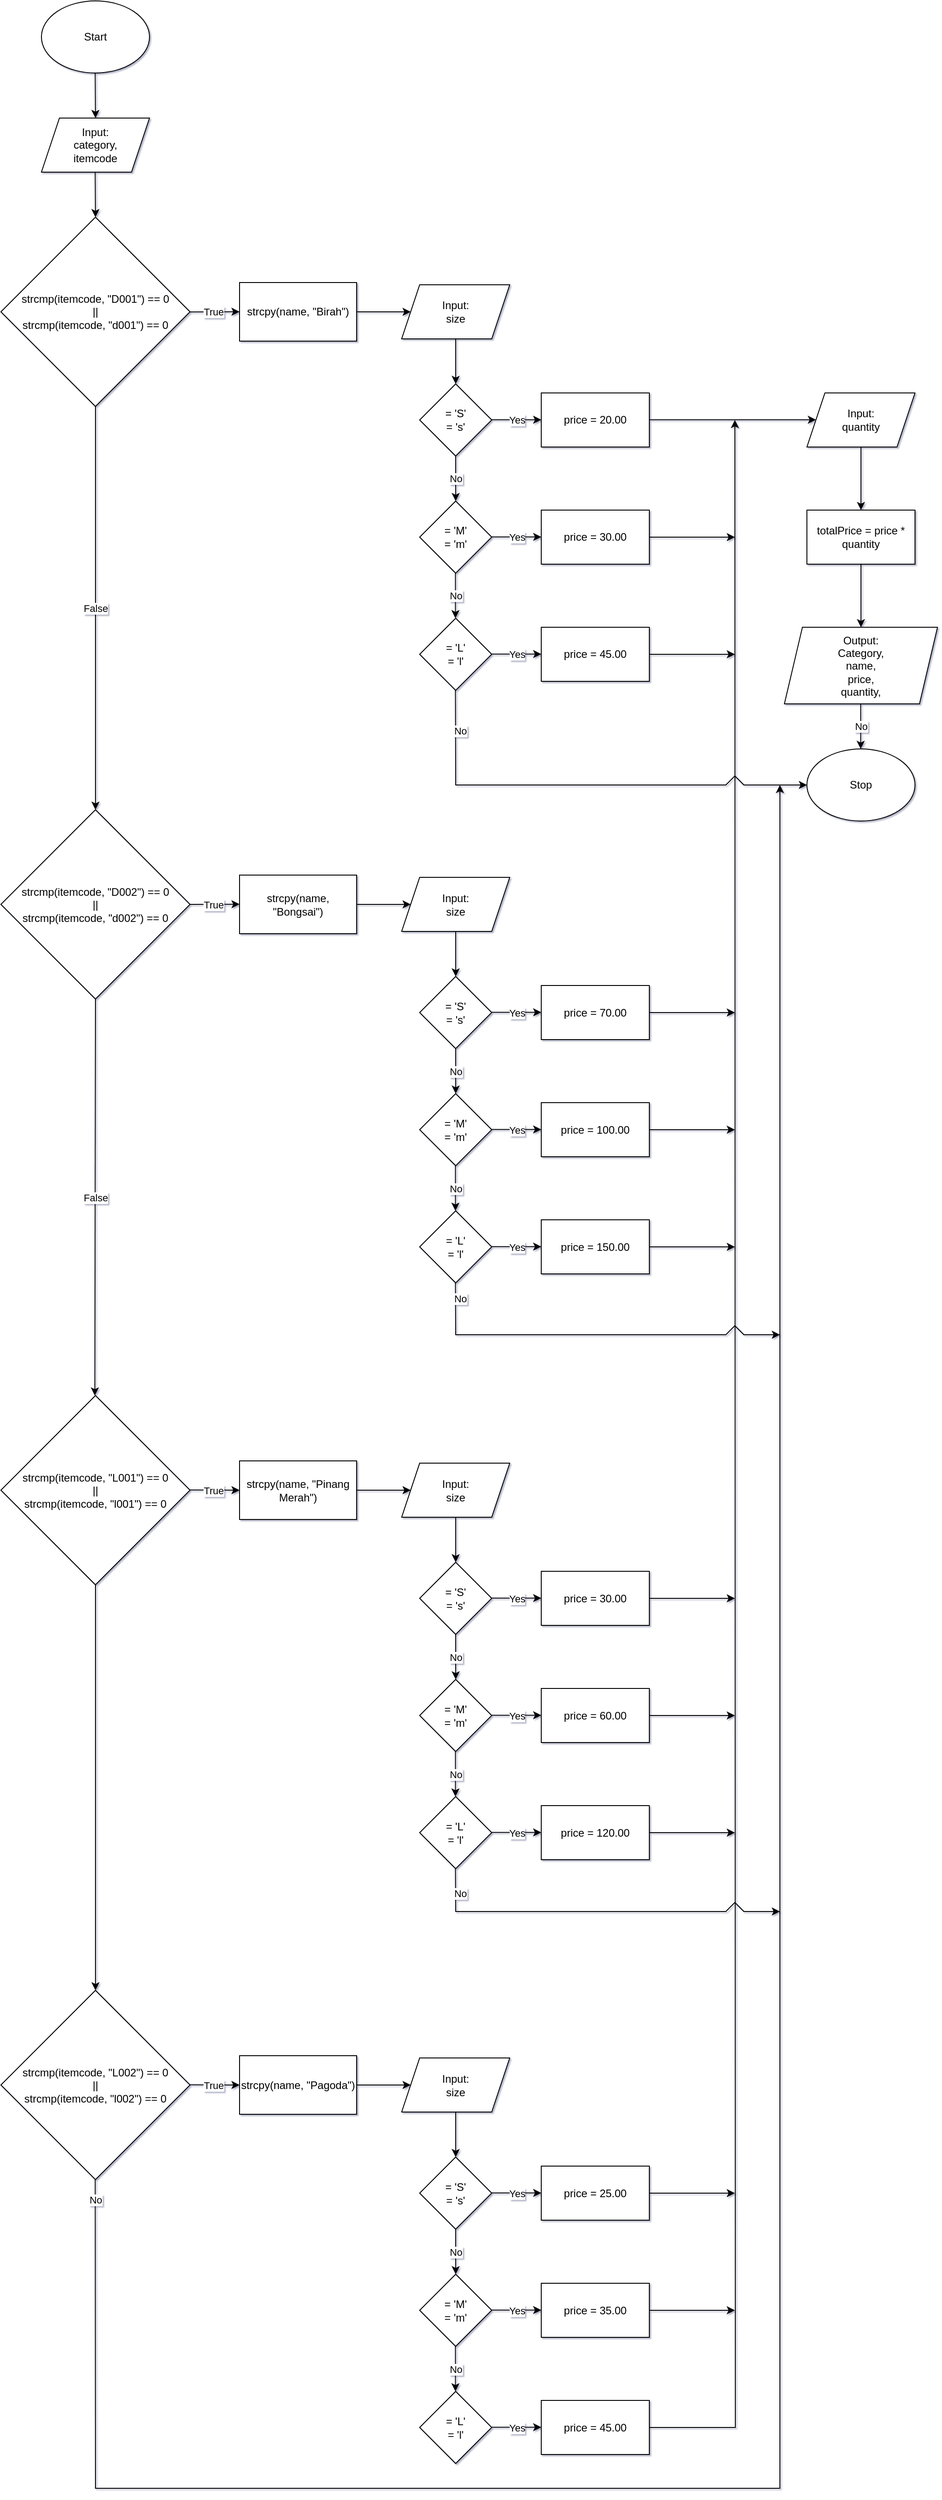 <mxfile>
    <diagram name="Page-1" id="pnZMuoQ3qie84VaM3zIb">
        <mxGraphModel dx="3310" dy="2037" grid="1" gridSize="10" guides="1" tooltips="1" connect="1" arrows="1" fold="1" page="0" pageScale="1" pageWidth="827" pageHeight="1169" background="none" math="0" shadow="1">
            <root>
                <mxCell id="0"/>
                <mxCell id="1" parent="0"/>
                <mxCell id="SLDY_ypwkMlnsD9V49da-1" value="Start" style="ellipse;whiteSpace=wrap;html=1;" parent="1" vertex="1">
                    <mxGeometry x="460" y="40" width="120" height="80" as="geometry"/>
                </mxCell>
                <mxCell id="SLDY_ypwkMlnsD9V49da-2" value="" style="endArrow=classic;html=1;rounded=0;jumpSize=6;" parent="1" edge="1">
                    <mxGeometry width="50" height="50" relative="1" as="geometry">
                        <mxPoint x="519.67" y="120" as="sourcePoint"/>
                        <mxPoint x="520" y="170" as="targetPoint"/>
                    </mxGeometry>
                </mxCell>
                <mxCell id="SLDY_ypwkMlnsD9V49da-16" value="strcmp(itemcode, &quot;D001&quot;) == 0&lt;br&gt;||&lt;br&gt;strcmp(itemcode, &quot;d001&quot;) == 0" style="rhombus;whiteSpace=wrap;html=1;" parent="1" vertex="1">
                    <mxGeometry x="415" y="280" width="210" height="210" as="geometry"/>
                </mxCell>
                <mxCell id="SLDY_ypwkMlnsD9V49da-80" value="" style="edgeStyle=orthogonalEdgeStyle;rounded=0;orthogonalLoop=1;jettySize=auto;html=1;" parent="1" source="SLDY_ypwkMlnsD9V49da-25" target="SLDY_ypwkMlnsD9V49da-75" edge="1">
                    <mxGeometry relative="1" as="geometry"/>
                </mxCell>
                <mxCell id="SLDY_ypwkMlnsD9V49da-25" value="strcpy(name, &quot;Birah&quot;)" style="whiteSpace=wrap;html=1;" parent="1" vertex="1">
                    <mxGeometry x="680" y="352.5" width="130" height="65" as="geometry"/>
                </mxCell>
                <mxCell id="SLDY_ypwkMlnsD9V49da-30" value="Input:&lt;br&gt;category,&lt;br&gt;itemcode" style="shape=parallelogram;perimeter=parallelogramPerimeter;whiteSpace=wrap;html=1;fixedSize=1;" parent="1" vertex="1">
                    <mxGeometry x="460" y="170" width="120" height="60" as="geometry"/>
                </mxCell>
                <mxCell id="SLDY_ypwkMlnsD9V49da-31" value="" style="endArrow=classic;html=1;rounded=0;jumpSize=6;" parent="1" edge="1">
                    <mxGeometry width="50" height="50" relative="1" as="geometry">
                        <mxPoint x="519.66" y="230" as="sourcePoint"/>
                        <mxPoint x="519.99" y="280" as="targetPoint"/>
                    </mxGeometry>
                </mxCell>
                <mxCell id="SLDY_ypwkMlnsD9V49da-33" value="= &#39;S&#39;&lt;br&gt;&lt;div&gt;= &#39;s&#39;&lt;/div&gt;" style="rhombus;whiteSpace=wrap;html=1;" parent="1" vertex="1">
                    <mxGeometry x="880" y="465" width="80" height="80" as="geometry"/>
                </mxCell>
                <mxCell id="SLDY_ypwkMlnsD9V49da-36" value="= &#39;M&#39;&lt;br&gt;&lt;div&gt;= &#39;m&#39;&lt;/div&gt;" style="rhombus;whiteSpace=wrap;html=1;" parent="1" vertex="1">
                    <mxGeometry x="880" y="595" width="80" height="80" as="geometry"/>
                </mxCell>
                <mxCell id="SLDY_ypwkMlnsD9V49da-39" value="= &#39;L&#39;&lt;br&gt;&lt;div&gt;= &#39;l&#39;&lt;/div&gt;" style="rhombus;whiteSpace=wrap;html=1;" parent="1" vertex="1">
                    <mxGeometry x="880" y="725" width="80" height="80" as="geometry"/>
                </mxCell>
                <mxCell id="SLDY_ypwkMlnsD9V49da-44" value="price = 20.00" style="rounded=0;whiteSpace=wrap;html=1;" parent="1" vertex="1">
                    <mxGeometry x="1015" y="475" width="120" height="60" as="geometry"/>
                </mxCell>
                <mxCell id="SLDY_ypwkMlnsD9V49da-189" value="" style="edgeStyle=orthogonalEdgeStyle;rounded=0;orthogonalLoop=1;jettySize=auto;html=1;" parent="1" source="SLDY_ypwkMlnsD9V49da-46" edge="1">
                    <mxGeometry relative="1" as="geometry">
                        <mxPoint x="1230" y="635" as="targetPoint"/>
                    </mxGeometry>
                </mxCell>
                <mxCell id="SLDY_ypwkMlnsD9V49da-46" value="price = 30.00" style="rounded=0;whiteSpace=wrap;html=1;" parent="1" vertex="1">
                    <mxGeometry x="1015" y="605" width="120" height="60" as="geometry"/>
                </mxCell>
                <mxCell id="SLDY_ypwkMlnsD9V49da-191" value="" style="edgeStyle=orthogonalEdgeStyle;rounded=0;orthogonalLoop=1;jettySize=auto;html=1;" parent="1" source="SLDY_ypwkMlnsD9V49da-48" edge="1">
                    <mxGeometry relative="1" as="geometry">
                        <mxPoint x="1230" y="765" as="targetPoint"/>
                    </mxGeometry>
                </mxCell>
                <mxCell id="SLDY_ypwkMlnsD9V49da-48" value="price = 45.00" style="rounded=0;whiteSpace=wrap;html=1;" parent="1" vertex="1">
                    <mxGeometry x="1015" y="735" width="120" height="60" as="geometry"/>
                </mxCell>
                <mxCell id="SLDY_ypwkMlnsD9V49da-49" value="" style="endArrow=classic;html=1;rounded=0;" parent="1" edge="1">
                    <mxGeometry relative="1" as="geometry">
                        <mxPoint x="960" y="504.79" as="sourcePoint"/>
                        <mxPoint x="1015" y="504.79" as="targetPoint"/>
                    </mxGeometry>
                </mxCell>
                <mxCell id="SLDY_ypwkMlnsD9V49da-50" value="&lt;div&gt;Yes&lt;/div&gt;" style="edgeLabel;resizable=0;html=1;;align=center;verticalAlign=middle;" parent="SLDY_ypwkMlnsD9V49da-49" connectable="0" vertex="1">
                    <mxGeometry relative="1" as="geometry"/>
                </mxCell>
                <mxCell id="SLDY_ypwkMlnsD9V49da-53" value="" style="endArrow=classic;html=1;rounded=0;" parent="1" edge="1">
                    <mxGeometry relative="1" as="geometry">
                        <mxPoint x="960" y="634.79" as="sourcePoint"/>
                        <mxPoint x="1015" y="634.79" as="targetPoint"/>
                    </mxGeometry>
                </mxCell>
                <mxCell id="SLDY_ypwkMlnsD9V49da-54" value="&lt;div&gt;Yes&lt;/div&gt;" style="edgeLabel;resizable=0;html=1;;align=center;verticalAlign=middle;" parent="SLDY_ypwkMlnsD9V49da-53" connectable="0" vertex="1">
                    <mxGeometry relative="1" as="geometry"/>
                </mxCell>
                <mxCell id="SLDY_ypwkMlnsD9V49da-57" value="" style="endArrow=classic;html=1;rounded=0;" parent="1" edge="1">
                    <mxGeometry relative="1" as="geometry">
                        <mxPoint x="960" y="764.76" as="sourcePoint"/>
                        <mxPoint x="1015" y="764.76" as="targetPoint"/>
                    </mxGeometry>
                </mxCell>
                <mxCell id="SLDY_ypwkMlnsD9V49da-58" value="&lt;div&gt;Yes&lt;/div&gt;" style="edgeLabel;resizable=0;html=1;;align=center;verticalAlign=middle;" parent="SLDY_ypwkMlnsD9V49da-57" connectable="0" vertex="1">
                    <mxGeometry relative="1" as="geometry"/>
                </mxCell>
                <mxCell id="SLDY_ypwkMlnsD9V49da-62" value="" style="endArrow=classic;html=1;rounded=0;exitX=0.5;exitY=1;exitDx=0;exitDy=0;entryX=0.5;entryY=0;entryDx=0;entryDy=0;" parent="1" source="SLDY_ypwkMlnsD9V49da-33" target="SLDY_ypwkMlnsD9V49da-36" edge="1">
                    <mxGeometry relative="1" as="geometry">
                        <mxPoint x="909" y="555" as="sourcePoint"/>
                        <mxPoint x="1009" y="555" as="targetPoint"/>
                    </mxGeometry>
                </mxCell>
                <mxCell id="SLDY_ypwkMlnsD9V49da-63" value="No" style="edgeLabel;resizable=0;html=1;;align=center;verticalAlign=middle;" parent="SLDY_ypwkMlnsD9V49da-62" connectable="0" vertex="1">
                    <mxGeometry relative="1" as="geometry"/>
                </mxCell>
                <mxCell id="SLDY_ypwkMlnsD9V49da-68" value="" style="endArrow=classic;html=1;rounded=0;exitX=0.5;exitY=1;exitDx=0;exitDy=0;entryX=0.5;entryY=0;entryDx=0;entryDy=0;" parent="1" edge="1">
                    <mxGeometry relative="1" as="geometry">
                        <mxPoint x="919.71" y="675" as="sourcePoint"/>
                        <mxPoint x="919.71" y="725" as="targetPoint"/>
                    </mxGeometry>
                </mxCell>
                <mxCell id="SLDY_ypwkMlnsD9V49da-69" value="No" style="edgeLabel;resizable=0;html=1;;align=center;verticalAlign=middle;" parent="SLDY_ypwkMlnsD9V49da-68" connectable="0" vertex="1">
                    <mxGeometry relative="1" as="geometry"/>
                </mxCell>
                <mxCell id="SLDY_ypwkMlnsD9V49da-72" value="" style="endArrow=classic;html=1;rounded=0;exitX=0.5;exitY=1;exitDx=0;exitDy=0;entryX=0;entryY=0.5;entryDx=0;entryDy=0;" parent="1" target="SLDY_ypwkMlnsD9V49da-223" edge="1">
                    <mxGeometry relative="1" as="geometry">
                        <mxPoint x="919.71" y="805" as="sourcePoint"/>
                        <mxPoint x="919.71" y="855" as="targetPoint"/>
                        <Array as="points">
                            <mxPoint x="920" y="910"/>
                            <mxPoint x="1220" y="910"/>
                            <mxPoint x="1230" y="900"/>
                            <mxPoint x="1240" y="910"/>
                        </Array>
                    </mxGeometry>
                </mxCell>
                <mxCell id="SLDY_ypwkMlnsD9V49da-73" value="No" style="edgeLabel;resizable=0;html=1;;align=center;verticalAlign=middle;" parent="SLDY_ypwkMlnsD9V49da-72" connectable="0" vertex="1">
                    <mxGeometry relative="1" as="geometry">
                        <mxPoint x="-142" y="-60" as="offset"/>
                    </mxGeometry>
                </mxCell>
                <mxCell id="SLDY_ypwkMlnsD9V49da-81" value="" style="edgeStyle=orthogonalEdgeStyle;rounded=0;orthogonalLoop=1;jettySize=auto;html=1;" parent="1" source="SLDY_ypwkMlnsD9V49da-75" target="SLDY_ypwkMlnsD9V49da-33" edge="1">
                    <mxGeometry relative="1" as="geometry"/>
                </mxCell>
                <mxCell id="SLDY_ypwkMlnsD9V49da-75" value="Input:&lt;br&gt;size" style="shape=parallelogram;perimeter=parallelogramPerimeter;whiteSpace=wrap;html=1;fixedSize=1;" parent="1" vertex="1">
                    <mxGeometry x="860" y="355" width="120" height="60" as="geometry"/>
                </mxCell>
                <mxCell id="SLDY_ypwkMlnsD9V49da-76" value="strcmp(itemcode, &quot;D002&quot;) == 0&lt;br&gt;||&lt;br&gt;strcmp(itemcode, &quot;d002&quot;) == 0" style="rhombus;whiteSpace=wrap;html=1;" parent="1" vertex="1">
                    <mxGeometry x="415" y="937.5" width="210" height="210" as="geometry"/>
                </mxCell>
                <mxCell id="SLDY_ypwkMlnsD9V49da-83" value="" style="edgeStyle=orthogonalEdgeStyle;rounded=0;orthogonalLoop=1;jettySize=auto;html=1;" parent="1" source="SLDY_ypwkMlnsD9V49da-84" target="SLDY_ypwkMlnsD9V49da-105" edge="1">
                    <mxGeometry relative="1" as="geometry"/>
                </mxCell>
                <mxCell id="SLDY_ypwkMlnsD9V49da-84" value="strcpy(name, &quot;Bongsai&quot;)" style="whiteSpace=wrap;html=1;" parent="1" vertex="1">
                    <mxGeometry x="680" y="1010" width="130" height="65" as="geometry"/>
                </mxCell>
                <mxCell id="SLDY_ypwkMlnsD9V49da-85" value="= &#39;S&#39;&lt;br&gt;&lt;div&gt;= &#39;s&#39;&lt;/div&gt;" style="rhombus;whiteSpace=wrap;html=1;" parent="1" vertex="1">
                    <mxGeometry x="880" y="1122.5" width="80" height="80" as="geometry"/>
                </mxCell>
                <mxCell id="SLDY_ypwkMlnsD9V49da-86" value="= &#39;M&#39;&lt;br&gt;&lt;div&gt;= &#39;m&#39;&lt;/div&gt;" style="rhombus;whiteSpace=wrap;html=1;" parent="1" vertex="1">
                    <mxGeometry x="880" y="1252.5" width="80" height="80" as="geometry"/>
                </mxCell>
                <mxCell id="SLDY_ypwkMlnsD9V49da-87" value="= &#39;L&#39;&lt;br&gt;&lt;div&gt;= &#39;l&#39;&lt;/div&gt;" style="rhombus;whiteSpace=wrap;html=1;" parent="1" vertex="1">
                    <mxGeometry x="880" y="1382.5" width="80" height="80" as="geometry"/>
                </mxCell>
                <mxCell id="SLDY_ypwkMlnsD9V49da-210" value="" style="edgeStyle=orthogonalEdgeStyle;rounded=0;orthogonalLoop=1;jettySize=auto;html=1;" parent="1" source="SLDY_ypwkMlnsD9V49da-88" edge="1">
                    <mxGeometry relative="1" as="geometry">
                        <mxPoint x="1230" y="1162.5" as="targetPoint"/>
                    </mxGeometry>
                </mxCell>
                <mxCell id="SLDY_ypwkMlnsD9V49da-88" value="price = 70.00" style="rounded=0;whiteSpace=wrap;html=1;" parent="1" vertex="1">
                    <mxGeometry x="1015" y="1132.5" width="120" height="60" as="geometry"/>
                </mxCell>
                <mxCell id="SLDY_ypwkMlnsD9V49da-208" value="" style="edgeStyle=orthogonalEdgeStyle;rounded=0;orthogonalLoop=1;jettySize=auto;html=1;" parent="1" source="SLDY_ypwkMlnsD9V49da-89" edge="1">
                    <mxGeometry relative="1" as="geometry">
                        <mxPoint x="1230" y="1292.5" as="targetPoint"/>
                    </mxGeometry>
                </mxCell>
                <mxCell id="SLDY_ypwkMlnsD9V49da-89" value="price = 100.00" style="rounded=0;whiteSpace=wrap;html=1;" parent="1" vertex="1">
                    <mxGeometry x="1015" y="1262.5" width="120" height="60" as="geometry"/>
                </mxCell>
                <mxCell id="SLDY_ypwkMlnsD9V49da-206" value="" style="edgeStyle=orthogonalEdgeStyle;rounded=0;orthogonalLoop=1;jettySize=auto;html=1;" parent="1" source="SLDY_ypwkMlnsD9V49da-90" edge="1">
                    <mxGeometry relative="1" as="geometry">
                        <mxPoint x="1230" y="1422.5" as="targetPoint"/>
                    </mxGeometry>
                </mxCell>
                <mxCell id="SLDY_ypwkMlnsD9V49da-90" value="price = 150.00" style="rounded=0;whiteSpace=wrap;html=1;" parent="1" vertex="1">
                    <mxGeometry x="1015" y="1392.5" width="120" height="60" as="geometry"/>
                </mxCell>
                <mxCell id="SLDY_ypwkMlnsD9V49da-91" value="" style="endArrow=classic;html=1;rounded=0;" parent="1" edge="1">
                    <mxGeometry relative="1" as="geometry">
                        <mxPoint x="960" y="1162.29" as="sourcePoint"/>
                        <mxPoint x="1015" y="1162.29" as="targetPoint"/>
                    </mxGeometry>
                </mxCell>
                <mxCell id="SLDY_ypwkMlnsD9V49da-92" value="&lt;div&gt;Yes&lt;/div&gt;" style="edgeLabel;resizable=0;html=1;;align=center;verticalAlign=middle;" parent="SLDY_ypwkMlnsD9V49da-91" connectable="0" vertex="1">
                    <mxGeometry relative="1" as="geometry"/>
                </mxCell>
                <mxCell id="SLDY_ypwkMlnsD9V49da-93" value="" style="endArrow=classic;html=1;rounded=0;" parent="1" edge="1">
                    <mxGeometry relative="1" as="geometry">
                        <mxPoint x="960" y="1292.29" as="sourcePoint"/>
                        <mxPoint x="1015" y="1292.29" as="targetPoint"/>
                    </mxGeometry>
                </mxCell>
                <mxCell id="SLDY_ypwkMlnsD9V49da-94" value="&lt;div&gt;Yes&lt;/div&gt;" style="edgeLabel;resizable=0;html=1;;align=center;verticalAlign=middle;" parent="SLDY_ypwkMlnsD9V49da-93" connectable="0" vertex="1">
                    <mxGeometry relative="1" as="geometry"/>
                </mxCell>
                <mxCell id="SLDY_ypwkMlnsD9V49da-95" value="" style="endArrow=classic;html=1;rounded=0;" parent="1" edge="1">
                    <mxGeometry relative="1" as="geometry">
                        <mxPoint x="960" y="1422.26" as="sourcePoint"/>
                        <mxPoint x="1015" y="1422.26" as="targetPoint"/>
                    </mxGeometry>
                </mxCell>
                <mxCell id="SLDY_ypwkMlnsD9V49da-96" value="&lt;div&gt;Yes&lt;/div&gt;" style="edgeLabel;resizable=0;html=1;;align=center;verticalAlign=middle;" parent="SLDY_ypwkMlnsD9V49da-95" connectable="0" vertex="1">
                    <mxGeometry relative="1" as="geometry"/>
                </mxCell>
                <mxCell id="SLDY_ypwkMlnsD9V49da-97" value="" style="endArrow=classic;html=1;rounded=0;exitX=0.5;exitY=1;exitDx=0;exitDy=0;entryX=0.5;entryY=0;entryDx=0;entryDy=0;" parent="1" source="SLDY_ypwkMlnsD9V49da-85" target="SLDY_ypwkMlnsD9V49da-86" edge="1">
                    <mxGeometry relative="1" as="geometry">
                        <mxPoint x="909" y="1212.5" as="sourcePoint"/>
                        <mxPoint x="1009" y="1212.5" as="targetPoint"/>
                    </mxGeometry>
                </mxCell>
                <mxCell id="SLDY_ypwkMlnsD9V49da-98" value="No" style="edgeLabel;resizable=0;html=1;;align=center;verticalAlign=middle;" parent="SLDY_ypwkMlnsD9V49da-97" connectable="0" vertex="1">
                    <mxGeometry relative="1" as="geometry"/>
                </mxCell>
                <mxCell id="SLDY_ypwkMlnsD9V49da-99" value="" style="endArrow=classic;html=1;rounded=0;exitX=0.5;exitY=1;exitDx=0;exitDy=0;entryX=0.5;entryY=0;entryDx=0;entryDy=0;" parent="1" edge="1">
                    <mxGeometry relative="1" as="geometry">
                        <mxPoint x="919.71" y="1332.5" as="sourcePoint"/>
                        <mxPoint x="919.71" y="1382.5" as="targetPoint"/>
                    </mxGeometry>
                </mxCell>
                <mxCell id="SLDY_ypwkMlnsD9V49da-100" value="No" style="edgeLabel;resizable=0;html=1;;align=center;verticalAlign=middle;" parent="SLDY_ypwkMlnsD9V49da-99" connectable="0" vertex="1">
                    <mxGeometry relative="1" as="geometry"/>
                </mxCell>
                <mxCell id="SLDY_ypwkMlnsD9V49da-101" value="" style="endArrow=classic;html=1;rounded=0;exitX=0.5;exitY=1;exitDx=0;exitDy=0;" parent="1" edge="1">
                    <mxGeometry relative="1" as="geometry">
                        <mxPoint x="919.71" y="1462.5" as="sourcePoint"/>
                        <mxPoint x="1280" y="1520" as="targetPoint"/>
                        <Array as="points">
                            <mxPoint x="920" y="1520"/>
                            <mxPoint x="1220" y="1520"/>
                            <mxPoint x="1230" y="1510"/>
                            <mxPoint x="1240" y="1520"/>
                        </Array>
                    </mxGeometry>
                </mxCell>
                <mxCell id="SLDY_ypwkMlnsD9V49da-102" value="No" style="edgeLabel;resizable=0;html=1;;align=center;verticalAlign=middle;" parent="SLDY_ypwkMlnsD9V49da-101" connectable="0" vertex="1">
                    <mxGeometry relative="1" as="geometry">
                        <mxPoint x="-151" y="-40" as="offset"/>
                    </mxGeometry>
                </mxCell>
                <mxCell id="SLDY_ypwkMlnsD9V49da-104" value="" style="edgeStyle=orthogonalEdgeStyle;rounded=0;orthogonalLoop=1;jettySize=auto;html=1;" parent="1" source="SLDY_ypwkMlnsD9V49da-105" target="SLDY_ypwkMlnsD9V49da-85" edge="1">
                    <mxGeometry relative="1" as="geometry"/>
                </mxCell>
                <mxCell id="SLDY_ypwkMlnsD9V49da-105" value="Input:&lt;br&gt;size" style="shape=parallelogram;perimeter=parallelogramPerimeter;whiteSpace=wrap;html=1;fixedSize=1;" parent="1" vertex="1">
                    <mxGeometry x="860" y="1012.5" width="120" height="60" as="geometry"/>
                </mxCell>
                <mxCell id="SLDY_ypwkMlnsD9V49da-148" value="" style="edgeStyle=orthogonalEdgeStyle;rounded=0;orthogonalLoop=1;jettySize=auto;html=1;" parent="1" source="SLDY_ypwkMlnsD9V49da-106" target="SLDY_ypwkMlnsD9V49da-147" edge="1">
                    <mxGeometry relative="1" as="geometry"/>
                </mxCell>
                <mxCell id="SLDY_ypwkMlnsD9V49da-106" value="strcmp(itemcode, &quot;L001&quot;) == 0&lt;br&gt;||&lt;br&gt;strcmp(itemcode, &quot;l001&quot;) == 0" style="rhombus;whiteSpace=wrap;html=1;" parent="1" vertex="1">
                    <mxGeometry x="415" y="1587.5" width="210" height="210" as="geometry"/>
                </mxCell>
                <mxCell id="SLDY_ypwkMlnsD9V49da-109" value="" style="edgeStyle=orthogonalEdgeStyle;rounded=0;orthogonalLoop=1;jettySize=auto;html=1;" parent="1" source="SLDY_ypwkMlnsD9V49da-110" target="SLDY_ypwkMlnsD9V49da-131" edge="1">
                    <mxGeometry relative="1" as="geometry"/>
                </mxCell>
                <mxCell id="SLDY_ypwkMlnsD9V49da-110" value="strcpy(name, &quot;Pinang Merah&quot;)" style="whiteSpace=wrap;html=1;" parent="1" vertex="1">
                    <mxGeometry x="680" y="1660" width="130" height="65" as="geometry"/>
                </mxCell>
                <mxCell id="SLDY_ypwkMlnsD9V49da-111" value="= &#39;S&#39;&lt;br&gt;&lt;div&gt;= &#39;s&#39;&lt;/div&gt;" style="rhombus;whiteSpace=wrap;html=1;" parent="1" vertex="1">
                    <mxGeometry x="880" y="1772.5" width="80" height="80" as="geometry"/>
                </mxCell>
                <mxCell id="SLDY_ypwkMlnsD9V49da-112" value="= &#39;M&#39;&lt;br&gt;&lt;div&gt;= &#39;m&#39;&lt;/div&gt;" style="rhombus;whiteSpace=wrap;html=1;" parent="1" vertex="1">
                    <mxGeometry x="880" y="1902.5" width="80" height="80" as="geometry"/>
                </mxCell>
                <mxCell id="SLDY_ypwkMlnsD9V49da-113" value="= &#39;L&#39;&lt;br&gt;&lt;div&gt;= &#39;l&#39;&lt;/div&gt;" style="rhombus;whiteSpace=wrap;html=1;" parent="1" vertex="1">
                    <mxGeometry x="880" y="2032.5" width="80" height="80" as="geometry"/>
                </mxCell>
                <mxCell id="SLDY_ypwkMlnsD9V49da-204" value="" style="edgeStyle=orthogonalEdgeStyle;rounded=0;orthogonalLoop=1;jettySize=auto;html=1;" parent="1" source="SLDY_ypwkMlnsD9V49da-114" edge="1">
                    <mxGeometry relative="1" as="geometry">
                        <mxPoint x="1230" y="1812.5" as="targetPoint"/>
                    </mxGeometry>
                </mxCell>
                <mxCell id="SLDY_ypwkMlnsD9V49da-114" value="price = 30.00" style="rounded=0;whiteSpace=wrap;html=1;" parent="1" vertex="1">
                    <mxGeometry x="1015" y="1782.5" width="120" height="60" as="geometry"/>
                </mxCell>
                <mxCell id="SLDY_ypwkMlnsD9V49da-201" value="" style="edgeStyle=orthogonalEdgeStyle;rounded=0;orthogonalLoop=1;jettySize=auto;html=1;" parent="1" source="SLDY_ypwkMlnsD9V49da-115" edge="1">
                    <mxGeometry relative="1" as="geometry">
                        <mxPoint x="1230" y="1942.5" as="targetPoint"/>
                    </mxGeometry>
                </mxCell>
                <mxCell id="SLDY_ypwkMlnsD9V49da-115" value="price = 60.00" style="rounded=0;whiteSpace=wrap;html=1;" parent="1" vertex="1">
                    <mxGeometry x="1015" y="1912.5" width="120" height="60" as="geometry"/>
                </mxCell>
                <mxCell id="SLDY_ypwkMlnsD9V49da-199" value="" style="edgeStyle=orthogonalEdgeStyle;rounded=0;orthogonalLoop=1;jettySize=auto;html=1;" parent="1" source="SLDY_ypwkMlnsD9V49da-116" edge="1">
                    <mxGeometry relative="1" as="geometry">
                        <mxPoint x="1230" y="2072.5" as="targetPoint"/>
                    </mxGeometry>
                </mxCell>
                <mxCell id="SLDY_ypwkMlnsD9V49da-116" value="price = 120.00" style="rounded=0;whiteSpace=wrap;html=1;" parent="1" vertex="1">
                    <mxGeometry x="1015" y="2042.5" width="120" height="60" as="geometry"/>
                </mxCell>
                <mxCell id="SLDY_ypwkMlnsD9V49da-117" value="" style="endArrow=classic;html=1;rounded=0;" parent="1" edge="1">
                    <mxGeometry relative="1" as="geometry">
                        <mxPoint x="960" y="1812.29" as="sourcePoint"/>
                        <mxPoint x="1015" y="1812.29" as="targetPoint"/>
                    </mxGeometry>
                </mxCell>
                <mxCell id="SLDY_ypwkMlnsD9V49da-118" value="&lt;div&gt;Yes&lt;/div&gt;" style="edgeLabel;resizable=0;html=1;;align=center;verticalAlign=middle;" parent="SLDY_ypwkMlnsD9V49da-117" connectable="0" vertex="1">
                    <mxGeometry relative="1" as="geometry"/>
                </mxCell>
                <mxCell id="SLDY_ypwkMlnsD9V49da-119" value="" style="endArrow=classic;html=1;rounded=0;" parent="1" edge="1">
                    <mxGeometry relative="1" as="geometry">
                        <mxPoint x="960" y="1942.29" as="sourcePoint"/>
                        <mxPoint x="1015" y="1942.29" as="targetPoint"/>
                    </mxGeometry>
                </mxCell>
                <mxCell id="SLDY_ypwkMlnsD9V49da-120" value="&lt;div&gt;Yes&lt;/div&gt;" style="edgeLabel;resizable=0;html=1;;align=center;verticalAlign=middle;" parent="SLDY_ypwkMlnsD9V49da-119" connectable="0" vertex="1">
                    <mxGeometry relative="1" as="geometry"/>
                </mxCell>
                <mxCell id="SLDY_ypwkMlnsD9V49da-121" value="" style="endArrow=classic;html=1;rounded=0;" parent="1" edge="1">
                    <mxGeometry relative="1" as="geometry">
                        <mxPoint x="960" y="2072.26" as="sourcePoint"/>
                        <mxPoint x="1015" y="2072.26" as="targetPoint"/>
                    </mxGeometry>
                </mxCell>
                <mxCell id="SLDY_ypwkMlnsD9V49da-122" value="&lt;div&gt;Yes&lt;/div&gt;" style="edgeLabel;resizable=0;html=1;;align=center;verticalAlign=middle;" parent="SLDY_ypwkMlnsD9V49da-121" connectable="0" vertex="1">
                    <mxGeometry relative="1" as="geometry"/>
                </mxCell>
                <mxCell id="SLDY_ypwkMlnsD9V49da-123" value="" style="endArrow=classic;html=1;rounded=0;exitX=0.5;exitY=1;exitDx=0;exitDy=0;entryX=0.5;entryY=0;entryDx=0;entryDy=0;" parent="1" source="SLDY_ypwkMlnsD9V49da-111" target="SLDY_ypwkMlnsD9V49da-112" edge="1">
                    <mxGeometry relative="1" as="geometry">
                        <mxPoint x="909" y="1862.5" as="sourcePoint"/>
                        <mxPoint x="1009" y="1862.5" as="targetPoint"/>
                    </mxGeometry>
                </mxCell>
                <mxCell id="SLDY_ypwkMlnsD9V49da-124" value="No" style="edgeLabel;resizable=0;html=1;;align=center;verticalAlign=middle;" parent="SLDY_ypwkMlnsD9V49da-123" connectable="0" vertex="1">
                    <mxGeometry relative="1" as="geometry"/>
                </mxCell>
                <mxCell id="SLDY_ypwkMlnsD9V49da-125" value="" style="endArrow=classic;html=1;rounded=0;exitX=0.5;exitY=1;exitDx=0;exitDy=0;entryX=0.5;entryY=0;entryDx=0;entryDy=0;" parent="1" edge="1">
                    <mxGeometry relative="1" as="geometry">
                        <mxPoint x="919.71" y="1982.5" as="sourcePoint"/>
                        <mxPoint x="919.71" y="2032.5" as="targetPoint"/>
                    </mxGeometry>
                </mxCell>
                <mxCell id="SLDY_ypwkMlnsD9V49da-126" value="No" style="edgeLabel;resizable=0;html=1;;align=center;verticalAlign=middle;" parent="SLDY_ypwkMlnsD9V49da-125" connectable="0" vertex="1">
                    <mxGeometry relative="1" as="geometry"/>
                </mxCell>
                <mxCell id="SLDY_ypwkMlnsD9V49da-127" value="" style="endArrow=classic;html=1;rounded=0;exitX=0.5;exitY=1;exitDx=0;exitDy=0;" parent="1" edge="1">
                    <mxGeometry relative="1" as="geometry">
                        <mxPoint x="919.71" y="2112.5" as="sourcePoint"/>
                        <mxPoint x="1280" y="2160" as="targetPoint"/>
                        <Array as="points">
                            <mxPoint x="920" y="2160"/>
                            <mxPoint x="1220" y="2160"/>
                            <mxPoint x="1230" y="2150"/>
                            <mxPoint x="1240" y="2160"/>
                        </Array>
                    </mxGeometry>
                </mxCell>
                <mxCell id="SLDY_ypwkMlnsD9V49da-128" value="No" style="edgeLabel;resizable=0;html=1;;align=center;verticalAlign=middle;" parent="SLDY_ypwkMlnsD9V49da-127" connectable="0" vertex="1">
                    <mxGeometry relative="1" as="geometry">
                        <mxPoint x="-156" y="-20" as="offset"/>
                    </mxGeometry>
                </mxCell>
                <mxCell id="SLDY_ypwkMlnsD9V49da-130" value="" style="edgeStyle=orthogonalEdgeStyle;rounded=0;orthogonalLoop=1;jettySize=auto;html=1;" parent="1" source="SLDY_ypwkMlnsD9V49da-131" target="SLDY_ypwkMlnsD9V49da-111" edge="1">
                    <mxGeometry relative="1" as="geometry"/>
                </mxCell>
                <mxCell id="SLDY_ypwkMlnsD9V49da-131" value="Input:&lt;br&gt;size" style="shape=parallelogram;perimeter=parallelogramPerimeter;whiteSpace=wrap;html=1;fixedSize=1;" parent="1" vertex="1">
                    <mxGeometry x="860" y="1662.5" width="120" height="60" as="geometry"/>
                </mxCell>
                <mxCell id="SLDY_ypwkMlnsD9V49da-134" value="" style="endArrow=classic;html=1;rounded=0;exitX=0.5;exitY=1;exitDx=0;exitDy=0;entryX=0.5;entryY=0;entryDx=0;entryDy=0;" parent="1" source="SLDY_ypwkMlnsD9V49da-16" target="SLDY_ypwkMlnsD9V49da-76" edge="1">
                    <mxGeometry relative="1" as="geometry">
                        <mxPoint x="510" y="520" as="sourcePoint"/>
                        <mxPoint x="610" y="520" as="targetPoint"/>
                    </mxGeometry>
                </mxCell>
                <mxCell id="SLDY_ypwkMlnsD9V49da-135" value="False" style="edgeLabel;resizable=0;html=1;;align=center;verticalAlign=middle;" parent="SLDY_ypwkMlnsD9V49da-134" connectable="0" vertex="1">
                    <mxGeometry relative="1" as="geometry"/>
                </mxCell>
                <mxCell id="SLDY_ypwkMlnsD9V49da-136" value="" style="endArrow=classic;html=1;rounded=0;exitX=0.5;exitY=1;exitDx=0;exitDy=0;entryX=0.5;entryY=0;entryDx=0;entryDy=0;" parent="1" source="SLDY_ypwkMlnsD9V49da-76" edge="1">
                    <mxGeometry relative="1" as="geometry">
                        <mxPoint x="519.29" y="1139.5" as="sourcePoint"/>
                        <mxPoint x="519.29" y="1587.5" as="targetPoint"/>
                    </mxGeometry>
                </mxCell>
                <mxCell id="SLDY_ypwkMlnsD9V49da-137" value="False" style="edgeLabel;resizable=0;html=1;;align=center;verticalAlign=middle;" parent="SLDY_ypwkMlnsD9V49da-136" connectable="0" vertex="1">
                    <mxGeometry relative="1" as="geometry"/>
                </mxCell>
                <mxCell id="SLDY_ypwkMlnsD9V49da-140" value="" style="endArrow=classic;html=1;rounded=0;entryX=0;entryY=0.5;entryDx=0;entryDy=0;" parent="1" target="SLDY_ypwkMlnsD9V49da-110" edge="1">
                    <mxGeometry relative="1" as="geometry">
                        <mxPoint x="625" y="1692.25" as="sourcePoint"/>
                        <mxPoint x="725" y="1692.25" as="targetPoint"/>
                    </mxGeometry>
                </mxCell>
                <mxCell id="SLDY_ypwkMlnsD9V49da-141" value="True" style="edgeLabel;resizable=0;html=1;;align=center;verticalAlign=middle;" parent="SLDY_ypwkMlnsD9V49da-140" connectable="0" vertex="1">
                    <mxGeometry relative="1" as="geometry">
                        <mxPoint x="-2" as="offset"/>
                    </mxGeometry>
                </mxCell>
                <mxCell id="SLDY_ypwkMlnsD9V49da-142" value="" style="endArrow=classic;html=1;rounded=0;entryX=0;entryY=0.5;entryDx=0;entryDy=0;" parent="1" edge="1">
                    <mxGeometry relative="1" as="geometry">
                        <mxPoint x="625" y="1042.54" as="sourcePoint"/>
                        <mxPoint x="680" y="1042.29" as="targetPoint"/>
                    </mxGeometry>
                </mxCell>
                <mxCell id="SLDY_ypwkMlnsD9V49da-143" value="True" style="edgeLabel;resizable=0;html=1;;align=center;verticalAlign=middle;" parent="SLDY_ypwkMlnsD9V49da-142" connectable="0" vertex="1">
                    <mxGeometry relative="1" as="geometry">
                        <mxPoint x="-2" as="offset"/>
                    </mxGeometry>
                </mxCell>
                <mxCell id="SLDY_ypwkMlnsD9V49da-144" value="" style="endArrow=classic;html=1;rounded=0;entryX=0;entryY=0.5;entryDx=0;entryDy=0;" parent="1" edge="1">
                    <mxGeometry relative="1" as="geometry">
                        <mxPoint x="625" y="385.12" as="sourcePoint"/>
                        <mxPoint x="680" y="384.87" as="targetPoint"/>
                    </mxGeometry>
                </mxCell>
                <mxCell id="SLDY_ypwkMlnsD9V49da-145" value="True" style="edgeLabel;resizable=0;html=1;;align=center;verticalAlign=middle;" parent="SLDY_ypwkMlnsD9V49da-144" connectable="0" vertex="1">
                    <mxGeometry relative="1" as="geometry">
                        <mxPoint x="-2" as="offset"/>
                    </mxGeometry>
                </mxCell>
                <mxCell id="SLDY_ypwkMlnsD9V49da-147" value="strcmp(itemcode, &quot;L002&quot;) == 0&lt;br&gt;||&lt;br&gt;strcmp(itemcode, &quot;l002&quot;) == 0" style="rhombus;whiteSpace=wrap;html=1;" parent="1" vertex="1">
                    <mxGeometry x="415" y="2247.5" width="210" height="210" as="geometry"/>
                </mxCell>
                <mxCell id="SLDY_ypwkMlnsD9V49da-149" value="" style="edgeStyle=orthogonalEdgeStyle;rounded=0;orthogonalLoop=1;jettySize=auto;html=1;" parent="1" source="SLDY_ypwkMlnsD9V49da-150" target="SLDY_ypwkMlnsD9V49da-171" edge="1">
                    <mxGeometry relative="1" as="geometry"/>
                </mxCell>
                <mxCell id="SLDY_ypwkMlnsD9V49da-150" value="strcpy(name, &quot;Pagoda&quot;)" style="whiteSpace=wrap;html=1;" parent="1" vertex="1">
                    <mxGeometry x="680" y="2320" width="130" height="65" as="geometry"/>
                </mxCell>
                <mxCell id="SLDY_ypwkMlnsD9V49da-151" value="= &#39;S&#39;&lt;br&gt;&lt;div&gt;= &#39;s&#39;&lt;/div&gt;" style="rhombus;whiteSpace=wrap;html=1;" parent="1" vertex="1">
                    <mxGeometry x="880" y="2432.5" width="80" height="80" as="geometry"/>
                </mxCell>
                <mxCell id="SLDY_ypwkMlnsD9V49da-152" value="= &#39;M&#39;&lt;br&gt;&lt;div&gt;= &#39;m&#39;&lt;/div&gt;" style="rhombus;whiteSpace=wrap;html=1;" parent="1" vertex="1">
                    <mxGeometry x="880" y="2562.5" width="80" height="80" as="geometry"/>
                </mxCell>
                <mxCell id="SLDY_ypwkMlnsD9V49da-153" value="= &#39;L&#39;&lt;br&gt;&lt;div&gt;= &#39;l&#39;&lt;/div&gt;" style="rhombus;whiteSpace=wrap;html=1;" parent="1" vertex="1">
                    <mxGeometry x="880" y="2692.5" width="80" height="80" as="geometry"/>
                </mxCell>
                <mxCell id="SLDY_ypwkMlnsD9V49da-197" value="" style="edgeStyle=orthogonalEdgeStyle;rounded=0;orthogonalLoop=1;jettySize=auto;html=1;" parent="1" source="SLDY_ypwkMlnsD9V49da-154" edge="1">
                    <mxGeometry relative="1" as="geometry">
                        <mxPoint x="1230" y="2472.5" as="targetPoint"/>
                    </mxGeometry>
                </mxCell>
                <mxCell id="SLDY_ypwkMlnsD9V49da-154" value="price = 25.00" style="rounded=0;whiteSpace=wrap;html=1;" parent="1" vertex="1">
                    <mxGeometry x="1015" y="2442.5" width="120" height="60" as="geometry"/>
                </mxCell>
                <mxCell id="SLDY_ypwkMlnsD9V49da-195" value="" style="edgeStyle=orthogonalEdgeStyle;rounded=0;orthogonalLoop=1;jettySize=auto;html=1;" parent="1" source="SLDY_ypwkMlnsD9V49da-155" edge="1">
                    <mxGeometry relative="1" as="geometry">
                        <mxPoint x="1230" y="2602.5" as="targetPoint"/>
                    </mxGeometry>
                </mxCell>
                <mxCell id="SLDY_ypwkMlnsD9V49da-155" value="price = 35.00" style="rounded=0;whiteSpace=wrap;html=1;" parent="1" vertex="1">
                    <mxGeometry x="1015" y="2572.5" width="120" height="60" as="geometry"/>
                </mxCell>
                <mxCell id="SLDY_ypwkMlnsD9V49da-193" value="" style="edgeStyle=orthogonalEdgeStyle;rounded=0;orthogonalLoop=1;jettySize=auto;html=1;" parent="1" source="SLDY_ypwkMlnsD9V49da-156" edge="1">
                    <mxGeometry relative="1" as="geometry">
                        <mxPoint x="1230" y="505" as="targetPoint"/>
                    </mxGeometry>
                </mxCell>
                <mxCell id="SLDY_ypwkMlnsD9V49da-156" value="price = 45.00" style="rounded=0;whiteSpace=wrap;html=1;" parent="1" vertex="1">
                    <mxGeometry x="1015" y="2702.5" width="120" height="60" as="geometry"/>
                </mxCell>
                <mxCell id="SLDY_ypwkMlnsD9V49da-157" value="" style="endArrow=classic;html=1;rounded=0;" parent="1" edge="1">
                    <mxGeometry relative="1" as="geometry">
                        <mxPoint x="960" y="2472.29" as="sourcePoint"/>
                        <mxPoint x="1015" y="2472.29" as="targetPoint"/>
                    </mxGeometry>
                </mxCell>
                <mxCell id="SLDY_ypwkMlnsD9V49da-158" value="&lt;div&gt;Yes&lt;/div&gt;" style="edgeLabel;resizable=0;html=1;;align=center;verticalAlign=middle;" parent="SLDY_ypwkMlnsD9V49da-157" connectable="0" vertex="1">
                    <mxGeometry relative="1" as="geometry"/>
                </mxCell>
                <mxCell id="SLDY_ypwkMlnsD9V49da-159" value="" style="endArrow=classic;html=1;rounded=0;" parent="1" edge="1">
                    <mxGeometry relative="1" as="geometry">
                        <mxPoint x="960" y="2602.29" as="sourcePoint"/>
                        <mxPoint x="1015" y="2602.29" as="targetPoint"/>
                    </mxGeometry>
                </mxCell>
                <mxCell id="SLDY_ypwkMlnsD9V49da-160" value="&lt;div&gt;Yes&lt;/div&gt;" style="edgeLabel;resizable=0;html=1;;align=center;verticalAlign=middle;" parent="SLDY_ypwkMlnsD9V49da-159" connectable="0" vertex="1">
                    <mxGeometry relative="1" as="geometry"/>
                </mxCell>
                <mxCell id="SLDY_ypwkMlnsD9V49da-161" value="" style="endArrow=classic;html=1;rounded=0;" parent="1" edge="1">
                    <mxGeometry relative="1" as="geometry">
                        <mxPoint x="960" y="2732.26" as="sourcePoint"/>
                        <mxPoint x="1015" y="2732.26" as="targetPoint"/>
                    </mxGeometry>
                </mxCell>
                <mxCell id="SLDY_ypwkMlnsD9V49da-162" value="&lt;div&gt;Yes&lt;/div&gt;" style="edgeLabel;resizable=0;html=1;;align=center;verticalAlign=middle;" parent="SLDY_ypwkMlnsD9V49da-161" connectable="0" vertex="1">
                    <mxGeometry relative="1" as="geometry"/>
                </mxCell>
                <mxCell id="SLDY_ypwkMlnsD9V49da-163" value="" style="endArrow=classic;html=1;rounded=0;exitX=0.5;exitY=1;exitDx=0;exitDy=0;entryX=0.5;entryY=0;entryDx=0;entryDy=0;" parent="1" source="SLDY_ypwkMlnsD9V49da-151" target="SLDY_ypwkMlnsD9V49da-152" edge="1">
                    <mxGeometry relative="1" as="geometry">
                        <mxPoint x="909" y="2522.5" as="sourcePoint"/>
                        <mxPoint x="1009" y="2522.5" as="targetPoint"/>
                    </mxGeometry>
                </mxCell>
                <mxCell id="SLDY_ypwkMlnsD9V49da-164" value="No" style="edgeLabel;resizable=0;html=1;;align=center;verticalAlign=middle;" parent="SLDY_ypwkMlnsD9V49da-163" connectable="0" vertex="1">
                    <mxGeometry relative="1" as="geometry"/>
                </mxCell>
                <mxCell id="SLDY_ypwkMlnsD9V49da-165" value="" style="endArrow=classic;html=1;rounded=0;exitX=0.5;exitY=1;exitDx=0;exitDy=0;entryX=0.5;entryY=0;entryDx=0;entryDy=0;" parent="1" edge="1">
                    <mxGeometry relative="1" as="geometry">
                        <mxPoint x="919.71" y="2642.5" as="sourcePoint"/>
                        <mxPoint x="919.71" y="2692.5" as="targetPoint"/>
                    </mxGeometry>
                </mxCell>
                <mxCell id="SLDY_ypwkMlnsD9V49da-166" value="No" style="edgeLabel;resizable=0;html=1;;align=center;verticalAlign=middle;" parent="SLDY_ypwkMlnsD9V49da-165" connectable="0" vertex="1">
                    <mxGeometry relative="1" as="geometry"/>
                </mxCell>
                <mxCell id="SLDY_ypwkMlnsD9V49da-170" value="" style="edgeStyle=orthogonalEdgeStyle;rounded=0;orthogonalLoop=1;jettySize=auto;html=1;" parent="1" source="SLDY_ypwkMlnsD9V49da-171" target="SLDY_ypwkMlnsD9V49da-151" edge="1">
                    <mxGeometry relative="1" as="geometry"/>
                </mxCell>
                <mxCell id="SLDY_ypwkMlnsD9V49da-171" value="Input:&lt;br&gt;size" style="shape=parallelogram;perimeter=parallelogramPerimeter;whiteSpace=wrap;html=1;fixedSize=1;" parent="1" vertex="1">
                    <mxGeometry x="860" y="2322.5" width="120" height="60" as="geometry"/>
                </mxCell>
                <mxCell id="SLDY_ypwkMlnsD9V49da-172" value="" style="endArrow=classic;html=1;rounded=0;entryX=0;entryY=0.5;entryDx=0;entryDy=0;" parent="1" target="SLDY_ypwkMlnsD9V49da-150" edge="1">
                    <mxGeometry relative="1" as="geometry">
                        <mxPoint x="625" y="2352.25" as="sourcePoint"/>
                        <mxPoint x="725" y="2352.25" as="targetPoint"/>
                    </mxGeometry>
                </mxCell>
                <mxCell id="SLDY_ypwkMlnsD9V49da-173" value="True" style="edgeLabel;resizable=0;html=1;;align=center;verticalAlign=middle;" parent="SLDY_ypwkMlnsD9V49da-172" connectable="0" vertex="1">
                    <mxGeometry relative="1" as="geometry">
                        <mxPoint x="-2" as="offset"/>
                    </mxGeometry>
                </mxCell>
                <mxCell id="SLDY_ypwkMlnsD9V49da-176" value="" style="endArrow=classic;html=1;rounded=0;exitX=1;exitY=0.5;exitDx=0;exitDy=0;entryX=0;entryY=0.5;entryDx=0;entryDy=0;" parent="1" edge="1">
                    <mxGeometry width="50" height="50" relative="1" as="geometry">
                        <mxPoint x="1135" y="504.78" as="sourcePoint"/>
                        <mxPoint x="1320" y="504.78" as="targetPoint"/>
                    </mxGeometry>
                </mxCell>
                <mxCell id="SLDY_ypwkMlnsD9V49da-213" value="" style="edgeStyle=orthogonalEdgeStyle;rounded=0;orthogonalLoop=1;jettySize=auto;html=1;" parent="1" source="SLDY_ypwkMlnsD9V49da-211" target="SLDY_ypwkMlnsD9V49da-212" edge="1">
                    <mxGeometry relative="1" as="geometry"/>
                </mxCell>
                <mxCell id="SLDY_ypwkMlnsD9V49da-211" value="Input:&lt;br&gt;quantity" style="shape=parallelogram;perimeter=parallelogramPerimeter;whiteSpace=wrap;html=1;fixedSize=1;" parent="1" vertex="1">
                    <mxGeometry x="1310" y="475" width="120" height="60" as="geometry"/>
                </mxCell>
                <mxCell id="SLDY_ypwkMlnsD9V49da-217" value="" style="edgeStyle=orthogonalEdgeStyle;rounded=0;orthogonalLoop=1;jettySize=auto;html=1;" parent="1" source="SLDY_ypwkMlnsD9V49da-212" target="SLDY_ypwkMlnsD9V49da-216" edge="1">
                    <mxGeometry relative="1" as="geometry"/>
                </mxCell>
                <mxCell id="SLDY_ypwkMlnsD9V49da-212" value="totalPrice = price * quantity" style="whiteSpace=wrap;html=1;" parent="1" vertex="1">
                    <mxGeometry x="1310" y="605" width="120" height="60" as="geometry"/>
                </mxCell>
                <mxCell id="SLDY_ypwkMlnsD9V49da-216" value="Output:&lt;br&gt;Category,&lt;br&gt;name,&lt;br&gt;price,&lt;br&gt;quantity," style="shape=parallelogram;perimeter=parallelogramPerimeter;whiteSpace=wrap;html=1;fixedSize=1;" parent="1" vertex="1">
                    <mxGeometry x="1285" y="735" width="170" height="85" as="geometry"/>
                </mxCell>
                <mxCell id="SLDY_ypwkMlnsD9V49da-218" value="" style="endArrow=classic;html=1;rounded=0;exitX=0.5;exitY=1;exitDx=0;exitDy=0;" parent="1" edge="1">
                    <mxGeometry relative="1" as="geometry">
                        <mxPoint x="519.71" y="2457.5" as="sourcePoint"/>
                        <mxPoint x="1280" y="910" as="targetPoint"/>
                        <Array as="points">
                            <mxPoint x="520" y="2800"/>
                            <mxPoint x="1280" y="2800"/>
                        </Array>
                    </mxGeometry>
                </mxCell>
                <mxCell id="SLDY_ypwkMlnsD9V49da-219" value="No" style="edgeLabel;resizable=0;html=1;;align=center;verticalAlign=middle;" parent="SLDY_ypwkMlnsD9V49da-218" connectable="0" vertex="1">
                    <mxGeometry relative="1" as="geometry">
                        <mxPoint x="-760" y="74" as="offset"/>
                    </mxGeometry>
                </mxCell>
                <mxCell id="SLDY_ypwkMlnsD9V49da-221" value="" style="endArrow=classic;html=1;rounded=0;exitX=0.5;exitY=1;exitDx=0;exitDy=0;entryX=0.5;entryY=0;entryDx=0;entryDy=0;" parent="1" edge="1">
                    <mxGeometry relative="1" as="geometry">
                        <mxPoint x="1369.71" y="820" as="sourcePoint"/>
                        <mxPoint x="1369.71" y="870" as="targetPoint"/>
                    </mxGeometry>
                </mxCell>
                <mxCell id="SLDY_ypwkMlnsD9V49da-222" value="No" style="edgeLabel;resizable=0;html=1;;align=center;verticalAlign=middle;" parent="SLDY_ypwkMlnsD9V49da-221" connectable="0" vertex="1">
                    <mxGeometry relative="1" as="geometry"/>
                </mxCell>
                <mxCell id="SLDY_ypwkMlnsD9V49da-223" value="Stop" style="ellipse;whiteSpace=wrap;html=1;" parent="1" vertex="1">
                    <mxGeometry x="1310" y="870" width="120" height="80" as="geometry"/>
                </mxCell>
            </root>
        </mxGraphModel>
    </diagram>
</mxfile>